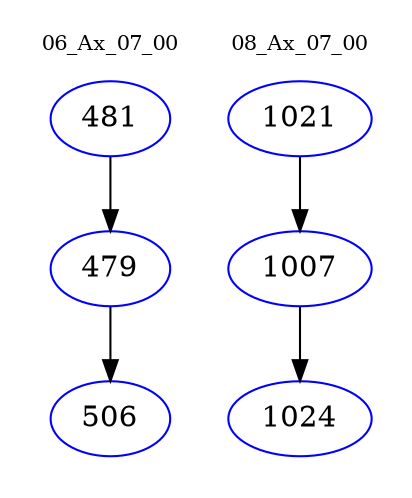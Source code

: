 digraph{
subgraph cluster_0 {
color = white
label = "06_Ax_07_00";
fontsize=10;
T0_481 [label="481", color="blue"]
T0_481 -> T0_479 [color="black"]
T0_479 [label="479", color="blue"]
T0_479 -> T0_506 [color="black"]
T0_506 [label="506", color="blue"]
}
subgraph cluster_1 {
color = white
label = "08_Ax_07_00";
fontsize=10;
T1_1021 [label="1021", color="blue"]
T1_1021 -> T1_1007 [color="black"]
T1_1007 [label="1007", color="blue"]
T1_1007 -> T1_1024 [color="black"]
T1_1024 [label="1024", color="blue"]
}
}
